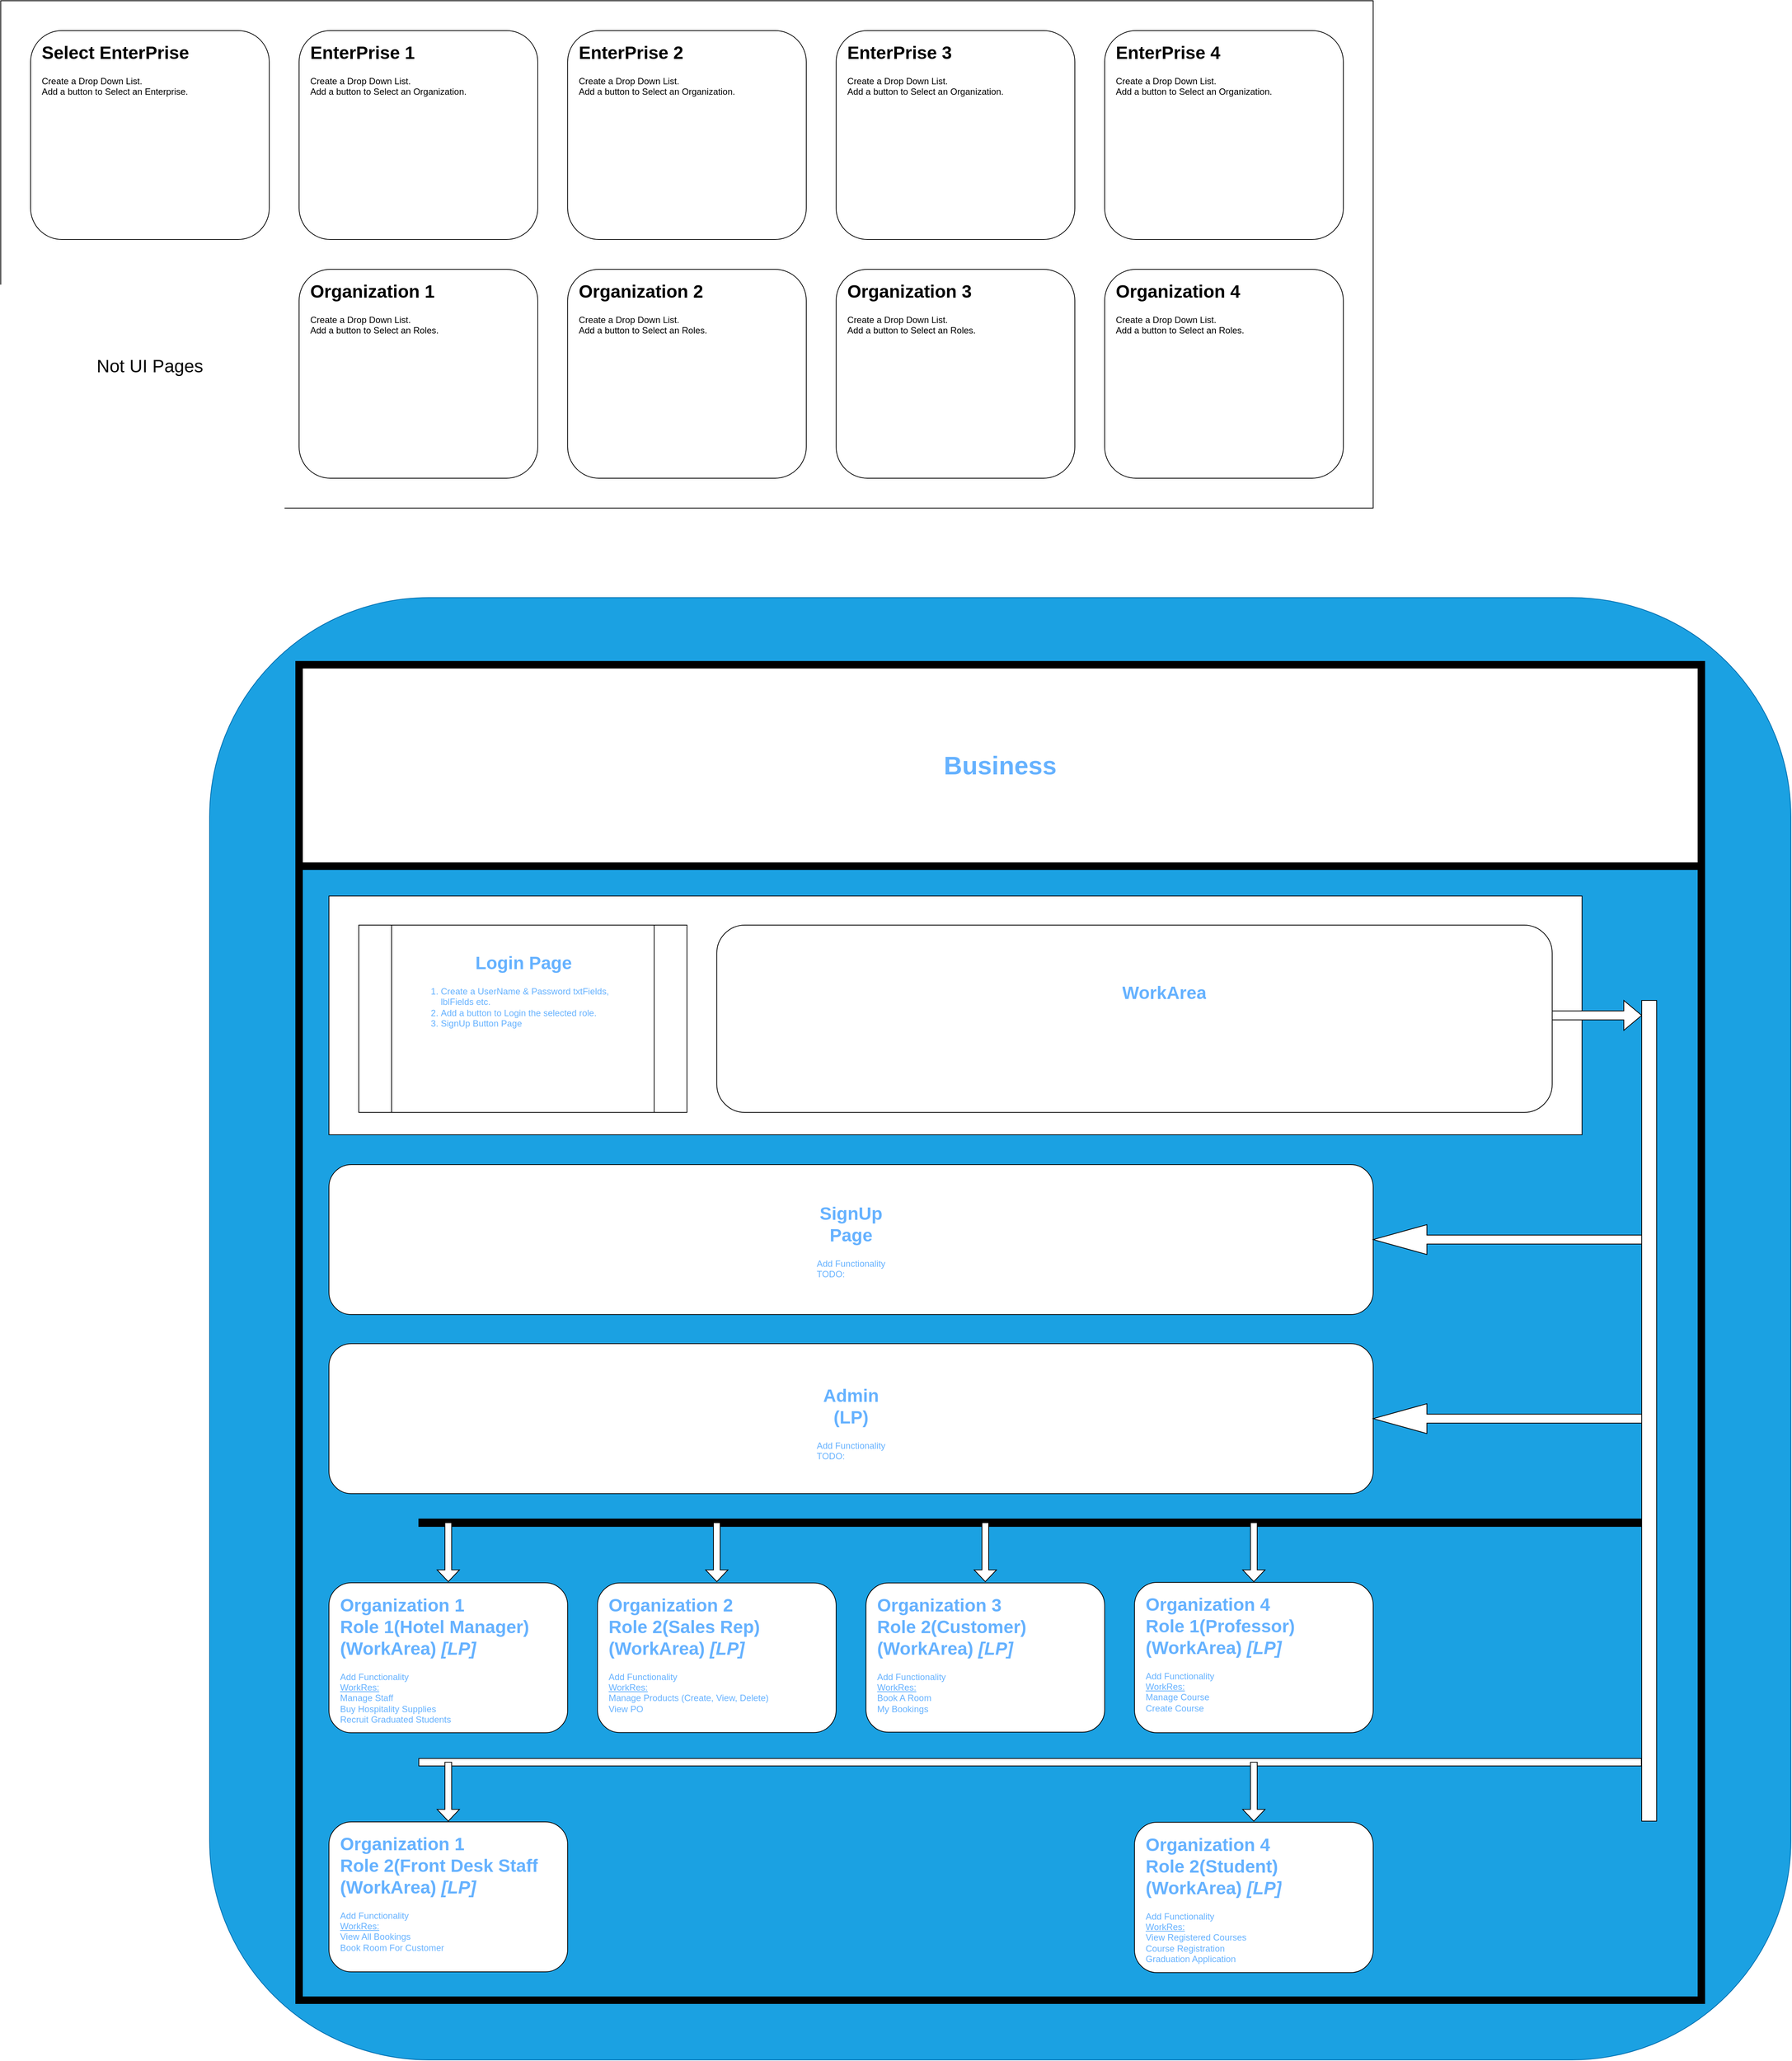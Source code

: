 <mxfile version="22.1.2" type="device">
  <diagram name="Page-1" id="bd83a815-5ea8-2e97-e5ec-87c9f400f2fa">
    <mxGraphModel dx="3060" dy="2240" grid="1" gridSize="10" guides="1" tooltips="1" connect="1" arrows="1" fold="1" page="1" pageScale="1.5" pageWidth="1169" pageHeight="826" background="none" math="0" shadow="0">
      <root>
        <mxCell id="0" style=";html=1;" />
        <mxCell id="1" style=";html=1;" parent="0" />
        <mxCell id="2d96-e03zmschCOmI71J-3" value="" style="rounded=1;whiteSpace=wrap;html=1;fillColor=#1ba1e2;fontColor=#ffffff;strokeColor=#006EAF;" vertex="1" parent="1">
          <mxGeometry x="280" y="800" width="2120" height="1960" as="geometry" />
        </mxCell>
        <mxCell id="PFoyvJo9N_6fbS8RpTb8-92" value="" style="rounded=0;whiteSpace=wrap;html=1;" parent="1" vertex="1">
          <mxGeometry x="440" y="1200" width="1680" height="320" as="geometry" />
        </mxCell>
        <mxCell id="PFoyvJo9N_6fbS8RpTb8-90" value="" style="rounded=0;whiteSpace=wrap;html=1;" parent="1" vertex="1">
          <mxGeometry width="1840" height="680" as="geometry" />
        </mxCell>
        <mxCell id="PFoyvJo9N_6fbS8RpTb8-2" value="" style="rounded=1;whiteSpace=wrap;html=1;" parent="1" vertex="1">
          <mxGeometry x="40" y="40" width="320" height="280" as="geometry" />
        </mxCell>
        <mxCell id="PFoyvJo9N_6fbS8RpTb8-3" value="&lt;h1&gt;Select EnterPrise&lt;/h1&gt;&lt;p&gt;Create a Drop Down List.&lt;br&gt;Add a button to Select an Enterprise.&lt;/p&gt;" style="text;html=1;strokeColor=none;fillColor=none;spacing=5;spacingTop=-20;whiteSpace=wrap;overflow=hidden;rounded=0;" parent="1" vertex="1">
          <mxGeometry x="50" y="50" width="300" height="120" as="geometry" />
        </mxCell>
        <mxCell id="PFoyvJo9N_6fbS8RpTb8-4" value="" style="rounded=1;whiteSpace=wrap;html=1;" parent="1" vertex="1">
          <mxGeometry x="400" y="40" width="320" height="280" as="geometry" />
        </mxCell>
        <mxCell id="PFoyvJo9N_6fbS8RpTb8-5" value="&lt;h1&gt;EnterPrise 1&lt;/h1&gt;&lt;p&gt;Create a Drop Down List.&lt;br&gt;Add a button to Select an Organization&lt;span style=&quot;background-color: initial;&quot;&gt;.&lt;/span&gt;&lt;/p&gt;" style="text;html=1;strokeColor=none;fillColor=none;spacing=5;spacingTop=-20;whiteSpace=wrap;overflow=hidden;rounded=0;" parent="1" vertex="1">
          <mxGeometry x="410" y="50" width="300" height="120" as="geometry" />
        </mxCell>
        <mxCell id="PFoyvJo9N_6fbS8RpTb8-8" value="" style="rounded=1;whiteSpace=wrap;html=1;" parent="1" vertex="1">
          <mxGeometry x="760" y="40" width="320" height="280" as="geometry" />
        </mxCell>
        <mxCell id="PFoyvJo9N_6fbS8RpTb8-9" value="&lt;h1&gt;EnterPrise 2&lt;/h1&gt;&lt;p&gt;Create a Drop Down List.&lt;br&gt;Add a button to Select an Organization&lt;span style=&quot;background-color: initial;&quot;&gt;.&lt;/span&gt;&lt;/p&gt;" style="text;html=1;strokeColor=none;fillColor=none;spacing=5;spacingTop=-20;whiteSpace=wrap;overflow=hidden;rounded=0;" parent="1" vertex="1">
          <mxGeometry x="770" y="50" width="300" height="120" as="geometry" />
        </mxCell>
        <mxCell id="PFoyvJo9N_6fbS8RpTb8-10" value="" style="rounded=1;whiteSpace=wrap;html=1;" parent="1" vertex="1">
          <mxGeometry x="1120" y="40" width="320" height="280" as="geometry" />
        </mxCell>
        <mxCell id="PFoyvJo9N_6fbS8RpTb8-11" value="&lt;h1&gt;EnterPrise 3&lt;/h1&gt;&lt;p&gt;Create a Drop Down List.&lt;br&gt;Add a button to Select an Organization&lt;span style=&quot;background-color: initial;&quot;&gt;.&lt;/span&gt;&lt;/p&gt;" style="text;html=1;strokeColor=none;fillColor=none;spacing=5;spacingTop=-20;whiteSpace=wrap;overflow=hidden;rounded=0;" parent="1" vertex="1">
          <mxGeometry x="1130" y="50" width="300" height="120" as="geometry" />
        </mxCell>
        <mxCell id="PFoyvJo9N_6fbS8RpTb8-12" value="" style="rounded=1;whiteSpace=wrap;html=1;" parent="1" vertex="1">
          <mxGeometry x="1480" y="40" width="320" height="280" as="geometry" />
        </mxCell>
        <mxCell id="PFoyvJo9N_6fbS8RpTb8-13" value="&lt;h1&gt;EnterPrise 4&lt;/h1&gt;&lt;p&gt;Create a Drop Down List.&lt;br&gt;Add a button to Select an Organization&lt;span style=&quot;background-color: initial;&quot;&gt;.&lt;/span&gt;&lt;/p&gt;" style="text;html=1;strokeColor=none;fillColor=none;spacing=5;spacingTop=-20;whiteSpace=wrap;overflow=hidden;rounded=0;" parent="1" vertex="1">
          <mxGeometry x="1490" y="50" width="300" height="120" as="geometry" />
        </mxCell>
        <mxCell id="PFoyvJo9N_6fbS8RpTb8-14" value="" style="rounded=1;whiteSpace=wrap;html=1;" parent="1" vertex="1">
          <mxGeometry x="400" y="360" width="320" height="280" as="geometry" />
        </mxCell>
        <mxCell id="PFoyvJo9N_6fbS8RpTb8-15" value="&lt;h1&gt;Organization 1&lt;/h1&gt;&lt;p&gt;Create a Drop Down List.&lt;br&gt;Add a button to Select an Roles&lt;span style=&quot;background-color: initial;&quot;&gt;.&lt;/span&gt;&lt;/p&gt;" style="text;html=1;strokeColor=none;fillColor=none;spacing=5;spacingTop=-20;whiteSpace=wrap;overflow=hidden;rounded=0;" parent="1" vertex="1">
          <mxGeometry x="410" y="370" width="300" height="120" as="geometry" />
        </mxCell>
        <mxCell id="PFoyvJo9N_6fbS8RpTb8-16" value="" style="rounded=1;whiteSpace=wrap;html=1;" parent="1" vertex="1">
          <mxGeometry x="760" y="360" width="320" height="280" as="geometry" />
        </mxCell>
        <mxCell id="PFoyvJo9N_6fbS8RpTb8-17" value="&lt;h1&gt;Organization 2&lt;/h1&gt;&lt;p&gt;Create a Drop Down List.&lt;br&gt;Add a button to Select an Roles&lt;span style=&quot;background-color: initial;&quot;&gt;.&lt;/span&gt;&lt;/p&gt;" style="text;html=1;strokeColor=none;fillColor=none;spacing=5;spacingTop=-20;whiteSpace=wrap;overflow=hidden;rounded=0;" parent="1" vertex="1">
          <mxGeometry x="770" y="370" width="300" height="120" as="geometry" />
        </mxCell>
        <mxCell id="PFoyvJo9N_6fbS8RpTb8-18" value="" style="rounded=1;whiteSpace=wrap;html=1;" parent="1" vertex="1">
          <mxGeometry x="1120" y="360" width="320" height="280" as="geometry" />
        </mxCell>
        <mxCell id="PFoyvJo9N_6fbS8RpTb8-19" value="&lt;h1&gt;Organization 3&lt;/h1&gt;&lt;p&gt;Create a Drop Down List.&lt;br&gt;Add a button to Select an Roles&lt;span style=&quot;background-color: initial;&quot;&gt;.&lt;/span&gt;&lt;/p&gt;" style="text;html=1;strokeColor=none;fillColor=none;spacing=5;spacingTop=-20;whiteSpace=wrap;overflow=hidden;rounded=0;" parent="1" vertex="1">
          <mxGeometry x="1130" y="370" width="300" height="120" as="geometry" />
        </mxCell>
        <mxCell id="PFoyvJo9N_6fbS8RpTb8-20" value="" style="rounded=1;whiteSpace=wrap;html=1;" parent="1" vertex="1">
          <mxGeometry x="1480" y="360" width="320" height="280" as="geometry" />
        </mxCell>
        <mxCell id="PFoyvJo9N_6fbS8RpTb8-21" value="&lt;h1&gt;Organization 4&lt;/h1&gt;&lt;p&gt;Create a Drop Down List.&lt;br&gt;Add a button to Select an Roles&lt;span style=&quot;background-color: initial;&quot;&gt;.&lt;/span&gt;&lt;/p&gt;" style="text;html=1;strokeColor=none;fillColor=none;spacing=5;spacingTop=-20;whiteSpace=wrap;overflow=hidden;rounded=0;" parent="1" vertex="1">
          <mxGeometry x="1490" y="370" width="300" height="120" as="geometry" />
        </mxCell>
        <mxCell id="PFoyvJo9N_6fbS8RpTb8-22" value="" style="shape=process;whiteSpace=wrap;html=1;backgroundOutline=1;" parent="1" vertex="1">
          <mxGeometry x="480" y="1239" width="440" height="251" as="geometry" />
        </mxCell>
        <mxCell id="PFoyvJo9N_6fbS8RpTb8-23" value="&lt;h1 style=&quot;text-align: center;&quot;&gt;Login Page&lt;/h1&gt;&lt;p&gt;&lt;/p&gt;&lt;ol&gt;&lt;li&gt;Create a UserName &amp;amp; Password txtFields, lblFields etc.&lt;/li&gt;&lt;li&gt;Add a button to Login the selected role&lt;span style=&quot;background-color: initial;&quot;&gt;.&lt;/span&gt;&lt;/li&gt;&lt;li&gt;&lt;span style=&quot;background-color: initial;&quot;&gt;SignUp Button Page&lt;/span&gt;&lt;/li&gt;&lt;/ol&gt;&lt;p&gt;&lt;/p&gt;" style="text;html=1;strokeColor=none;fillColor=none;spacing=5;spacingTop=-20;whiteSpace=wrap;overflow=hidden;rounded=0;fontColor=#66B2FF;" parent="1" vertex="1">
          <mxGeometry x="545" y="1270" width="310" height="120" as="geometry" />
        </mxCell>
        <mxCell id="PFoyvJo9N_6fbS8RpTb8-24" value="" style="rounded=1;whiteSpace=wrap;html=1;" parent="1" vertex="1">
          <mxGeometry x="440" y="2120.5" width="320" height="201" as="geometry" />
        </mxCell>
        <mxCell id="PFoyvJo9N_6fbS8RpTb8-25" value="&lt;h1&gt;Organization 1&lt;br&gt;Role 1(Hotel Manager)&lt;br&gt;(WorkArea) &lt;i&gt;[LP]&lt;/i&gt;&lt;/h1&gt;&lt;p&gt;Add Functionality&lt;br&gt;&lt;u&gt;WorkRes:&lt;/u&gt;&lt;br&gt;Manage Staff&lt;br&gt;Buy Hospitality Supplies&lt;br&gt;Recruit Graduated Students&lt;br&gt;&lt;br&gt;&lt;/p&gt;" style="text;html=1;strokeColor=none;fillColor=none;spacing=5;spacingTop=-20;whiteSpace=wrap;overflow=hidden;rounded=0;fontColor=#66B2FF;" parent="1" vertex="1">
          <mxGeometry x="450" y="2130.5" width="300" height="181" as="geometry" />
        </mxCell>
        <mxCell id="PFoyvJo9N_6fbS8RpTb8-42" value="" style="rounded=1;whiteSpace=wrap;html=1;" parent="1" vertex="1">
          <mxGeometry x="1520" y="2120" width="320" height="201.5" as="geometry" />
        </mxCell>
        <mxCell id="PFoyvJo9N_6fbS8RpTb8-43" value="&lt;h1&gt;Organization 4&lt;br&gt;Role 1(Professor)&lt;br&gt;(WorkArea) &lt;i&gt;[LP]&lt;/i&gt;&lt;/h1&gt;&lt;p&gt;Add Functionality&lt;br&gt;&lt;u&gt;WorkRes:&lt;/u&gt;&lt;br&gt;Manage Course&lt;br&gt;Create Course&lt;/p&gt;" style="text;html=1;strokeColor=none;fillColor=none;spacing=5;spacingTop=-20;whiteSpace=wrap;overflow=hidden;rounded=0;fontColor=#66B2FF;" parent="1" vertex="1">
          <mxGeometry x="1530" y="2130" width="300" height="181.5" as="geometry" />
        </mxCell>
        <mxCell id="PFoyvJo9N_6fbS8RpTb8-52" value="" style="rounded=1;whiteSpace=wrap;html=1;" parent="1" vertex="1">
          <mxGeometry x="1520" y="2441.5" width="320" height="201.5" as="geometry" />
        </mxCell>
        <mxCell id="PFoyvJo9N_6fbS8RpTb8-53" value="&lt;h1&gt;Organization 4&lt;br&gt;Role 2(Student)&lt;br&gt;(WorkArea) &lt;i&gt;[LP]&lt;/i&gt;&lt;/h1&gt;&lt;p&gt;Add Functionality&lt;br&gt;&lt;u&gt;WorkRes:&lt;/u&gt;&lt;br&gt;View Registered Courses&lt;br&gt;Course Registration&lt;br&gt;Graduation Application&lt;/p&gt;" style="text;html=1;strokeColor=none;fillColor=none;spacing=5;spacingTop=-20;whiteSpace=wrap;overflow=hidden;rounded=0;fontColor=#66B2FF;" parent="1" vertex="1">
          <mxGeometry x="1530" y="2451.5" width="300" height="181.5" as="geometry" />
        </mxCell>
        <mxCell id="PFoyvJo9N_6fbS8RpTb8-54" value="" style="rounded=1;whiteSpace=wrap;html=1;" parent="1" vertex="1">
          <mxGeometry x="800" y="2120.75" width="320" height="200.5" as="geometry" />
        </mxCell>
        <mxCell id="PFoyvJo9N_6fbS8RpTb8-55" value="&lt;h1&gt;Organization 2&lt;br&gt;Role 2(Sales Rep)&lt;br&gt;(WorkArea)&amp;nbsp;&lt;i&gt;[LP]&lt;/i&gt;&lt;/h1&gt;&lt;p&gt;Add Functionality&lt;br&gt;&lt;u&gt;WorkRes:&lt;/u&gt;&lt;br&gt;Manage Products (Create, View, Delete)&lt;br&gt;View PO&lt;/p&gt;" style="text;html=1;strokeColor=none;fillColor=none;spacing=5;spacingTop=-20;whiteSpace=wrap;overflow=hidden;rounded=0;fontColor=#66B2FF;" parent="1" vertex="1">
          <mxGeometry x="810" y="2130.75" width="300" height="180.5" as="geometry" />
        </mxCell>
        <mxCell id="PFoyvJo9N_6fbS8RpTb8-56" value="" style="rounded=1;whiteSpace=wrap;html=1;" parent="1" vertex="1">
          <mxGeometry x="440" y="2441" width="320" height="201" as="geometry" />
        </mxCell>
        <mxCell id="PFoyvJo9N_6fbS8RpTb8-57" value="&lt;h1&gt;Organization 1&lt;br&gt;Role 2(Front Desk Staff&lt;br&gt;(WorkArea) &lt;i&gt;[LP]&lt;/i&gt;&lt;/h1&gt;&lt;p&gt;Add Functionality&lt;br&gt;&lt;u style=&quot;&quot;&gt;WorkRes:&lt;/u&gt;&lt;br&gt;View All Bookings&lt;br&gt;Book Room For Customer&lt;/p&gt;" style="text;html=1;strokeColor=none;fillColor=none;spacing=5;spacingTop=-20;whiteSpace=wrap;overflow=hidden;rounded=0;fontColor=#66B2FF;" parent="1" vertex="1">
          <mxGeometry x="450" y="2451" width="300" height="181" as="geometry" />
        </mxCell>
        <mxCell id="PFoyvJo9N_6fbS8RpTb8-60" value="" style="rounded=1;whiteSpace=wrap;html=1;" parent="1" vertex="1">
          <mxGeometry x="440" y="1800" width="1400" height="201" as="geometry" />
        </mxCell>
        <mxCell id="PFoyvJo9N_6fbS8RpTb8-61" value="&lt;h1&gt;Admin&lt;br&gt;(LP)&lt;/h1&gt;&lt;p&gt;&lt;/p&gt;&lt;div style=&quot;text-align: left;&quot;&gt;&lt;span style=&quot;background-color: initial;&quot;&gt;Add Functionality&lt;/span&gt;&lt;/div&gt;&lt;div style=&quot;text-align: left;&quot;&gt;&lt;span style=&quot;background-color: initial;&quot;&gt;TODO:&lt;/span&gt;&lt;/div&gt;&lt;p&gt;&lt;/p&gt;" style="text;html=1;strokeColor=none;fillColor=none;spacing=5;spacingTop=-20;whiteSpace=wrap;overflow=hidden;rounded=0;align=center;fontColor=#66B2FF;" parent="1" vertex="1">
          <mxGeometry x="1060" y="1850" width="160" height="110" as="geometry" />
        </mxCell>
        <mxCell id="PFoyvJo9N_6fbS8RpTb8-91" value="&lt;font style=&quot;font-size: 24px;&quot;&gt;Not UI Pages&lt;br&gt;&lt;/font&gt;" style="text;html=1;strokeColor=none;fillColor=none;align=center;verticalAlign=middle;whiteSpace=wrap;rounded=0;" parent="1" vertex="1">
          <mxGeometry x="40" y="340" width="320" height="300" as="geometry" />
        </mxCell>
        <mxCell id="PFoyvJo9N_6fbS8RpTb8-93" value="" style="rounded=1;whiteSpace=wrap;html=1;" parent="1" vertex="1">
          <mxGeometry x="960" y="1239" width="1120" height="251" as="geometry" />
        </mxCell>
        <mxCell id="PFoyvJo9N_6fbS8RpTb8-96" value="" style="rounded=1;whiteSpace=wrap;html=1;" parent="1" vertex="1">
          <mxGeometry x="440" y="1560" width="1400" height="201" as="geometry" />
        </mxCell>
        <mxCell id="PFoyvJo9N_6fbS8RpTb8-97" value="&lt;h1&gt;SignUp&lt;br&gt;Page&lt;/h1&gt;&lt;p&gt;&lt;/p&gt;&lt;div style=&quot;text-align: left;&quot;&gt;&lt;span style=&quot;background-color: initial;&quot;&gt;Add Functionality&lt;/span&gt;&lt;/div&gt;&lt;div style=&quot;text-align: left;&quot;&gt;&lt;span style=&quot;background-color: initial;&quot;&gt;TODO:&lt;/span&gt;&lt;/div&gt;&lt;p&gt;&lt;/p&gt;" style="text;html=1;strokeColor=none;fillColor=none;spacing=5;spacingTop=-20;whiteSpace=wrap;overflow=hidden;rounded=0;align=center;fontColor=#66B2FF;" parent="1" vertex="1">
          <mxGeometry x="1060" y="1605.5" width="160" height="110" as="geometry" />
        </mxCell>
        <mxCell id="PFoyvJo9N_6fbS8RpTb8-104" value="" style="shape=singleArrow;whiteSpace=wrap;html=1;" parent="1" vertex="1">
          <mxGeometry x="2080" y="1340" width="120" height="40" as="geometry" />
        </mxCell>
        <mxCell id="PFoyvJo9N_6fbS8RpTb8-106" value="" style="rounded=0;whiteSpace=wrap;html=1;" parent="1" vertex="1">
          <mxGeometry x="2200" y="1340" width="20" height="1100" as="geometry" />
        </mxCell>
        <mxCell id="PFoyvJo9N_6fbS8RpTb8-108" value="" style="shape=singleArrow;direction=west;whiteSpace=wrap;html=1;" parent="1" vertex="1">
          <mxGeometry x="1840" y="1640.5" width="360" height="40" as="geometry" />
        </mxCell>
        <mxCell id="PFoyvJo9N_6fbS8RpTb8-109" value="" style="shape=singleArrow;direction=west;whiteSpace=wrap;html=1;" parent="1" vertex="1">
          <mxGeometry x="1840" y="1880.5" width="360" height="40" as="geometry" />
        </mxCell>
        <mxCell id="PFoyvJo9N_6fbS8RpTb8-126" value="" style="shape=flexArrow;endArrow=none;startArrow=none;html=1;rounded=0;startFill=0;endFill=0;fillColor=default;" parent="1" edge="1">
          <mxGeometry width="100" height="100" relative="1" as="geometry">
            <mxPoint x="560" y="2361" as="sourcePoint" />
            <mxPoint x="2200" y="2361" as="targetPoint" />
          </mxGeometry>
        </mxCell>
        <mxCell id="PFoyvJo9N_6fbS8RpTb8-127" value="" style="shape=singleArrow;direction=south;whiteSpace=wrap;html=1;" parent="1" vertex="1">
          <mxGeometry x="1665" y="2361" width="30" height="79" as="geometry" />
        </mxCell>
        <mxCell id="PFoyvJo9N_6fbS8RpTb8-130" value="" style="shape=singleArrow;direction=south;whiteSpace=wrap;html=1;" parent="1" vertex="1">
          <mxGeometry x="585" y="2361" width="30" height="79" as="geometry" />
        </mxCell>
        <mxCell id="PFoyvJo9N_6fbS8RpTb8-131" value="" style="rounded=1;whiteSpace=wrap;html=1;" parent="1" vertex="1">
          <mxGeometry x="1160" y="2120.75" width="320" height="200" as="geometry" />
        </mxCell>
        <mxCell id="PFoyvJo9N_6fbS8RpTb8-132" value="&lt;h1&gt;Organization 3&lt;br&gt;Role 2(Customer)&lt;br&gt;(WorkArea) &lt;i&gt;[LP]&lt;/i&gt;&lt;/h1&gt;&lt;p&gt;Add Functionality&lt;br&gt;&lt;u&gt;WorkRes:&lt;br&gt;&lt;/u&gt;Book A Room&lt;br&gt;My Bookings&lt;/p&gt;" style="text;html=1;strokeColor=none;fillColor=none;spacing=5;spacingTop=-20;whiteSpace=wrap;overflow=hidden;rounded=0;fontColor=#66B2FF;" parent="1" vertex="1">
          <mxGeometry x="1170" y="2130.75" width="300" height="180" as="geometry" />
        </mxCell>
        <mxCell id="2d96-e03zmschCOmI71J-1" value="&lt;h1&gt;WorkArea&lt;/h1&gt;&lt;p&gt;&lt;/p&gt;" style="text;html=1;strokeColor=none;fillColor=none;spacing=5;spacingTop=-20;whiteSpace=wrap;overflow=hidden;rounded=0;align=center;fontColor=#66B2FF;" vertex="1" parent="1">
          <mxGeometry x="1480" y="1310" width="160" height="40" as="geometry" />
        </mxCell>
        <mxCell id="2d96-e03zmschCOmI71J-2" value="&lt;font style=&quot;font-size: 34px;&quot;&gt;Business&lt;/font&gt;" style="swimlane;whiteSpace=wrap;html=1;startSize=270;fontColor=#66B2FF;strokeColor=#000000;strokeWidth=10;" vertex="1" parent="1">
          <mxGeometry x="400" y="890" width="1880" height="1790" as="geometry" />
        </mxCell>
        <mxCell id="PFoyvJo9N_6fbS8RpTb8-112" value="" style="shape=flexArrow;endArrow=none;startArrow=none;html=1;rounded=0;startFill=0;endFill=0;labelBackgroundColor=none;fillColor=#000000;strokeColor=default;" parent="1" edge="1">
          <mxGeometry width="100" height="100" relative="1" as="geometry">
            <mxPoint x="560" y="2040" as="sourcePoint" />
            <mxPoint x="2200" y="2040" as="targetPoint" />
          </mxGeometry>
        </mxCell>
        <mxCell id="PFoyvJo9N_6fbS8RpTb8-125" value="" style="shape=singleArrow;direction=south;whiteSpace=wrap;html=1;" parent="1" vertex="1">
          <mxGeometry x="585" y="2040" width="30" height="79" as="geometry" />
        </mxCell>
        <mxCell id="PFoyvJo9N_6fbS8RpTb8-124" value="" style="shape=singleArrow;direction=south;whiteSpace=wrap;html=1;" parent="1" vertex="1">
          <mxGeometry x="945" y="2040" width="30" height="79" as="geometry" />
        </mxCell>
        <mxCell id="PFoyvJo9N_6fbS8RpTb8-123" value="" style="shape=singleArrow;direction=south;whiteSpace=wrap;html=1;" parent="1" vertex="1">
          <mxGeometry x="1305" y="2040" width="30" height="79" as="geometry" />
        </mxCell>
        <mxCell id="PFoyvJo9N_6fbS8RpTb8-117" value="" style="shape=singleArrow;direction=south;whiteSpace=wrap;html=1;" parent="1" vertex="1">
          <mxGeometry x="1665" y="2040" width="30" height="79" as="geometry" />
        </mxCell>
      </root>
    </mxGraphModel>
  </diagram>
</mxfile>
